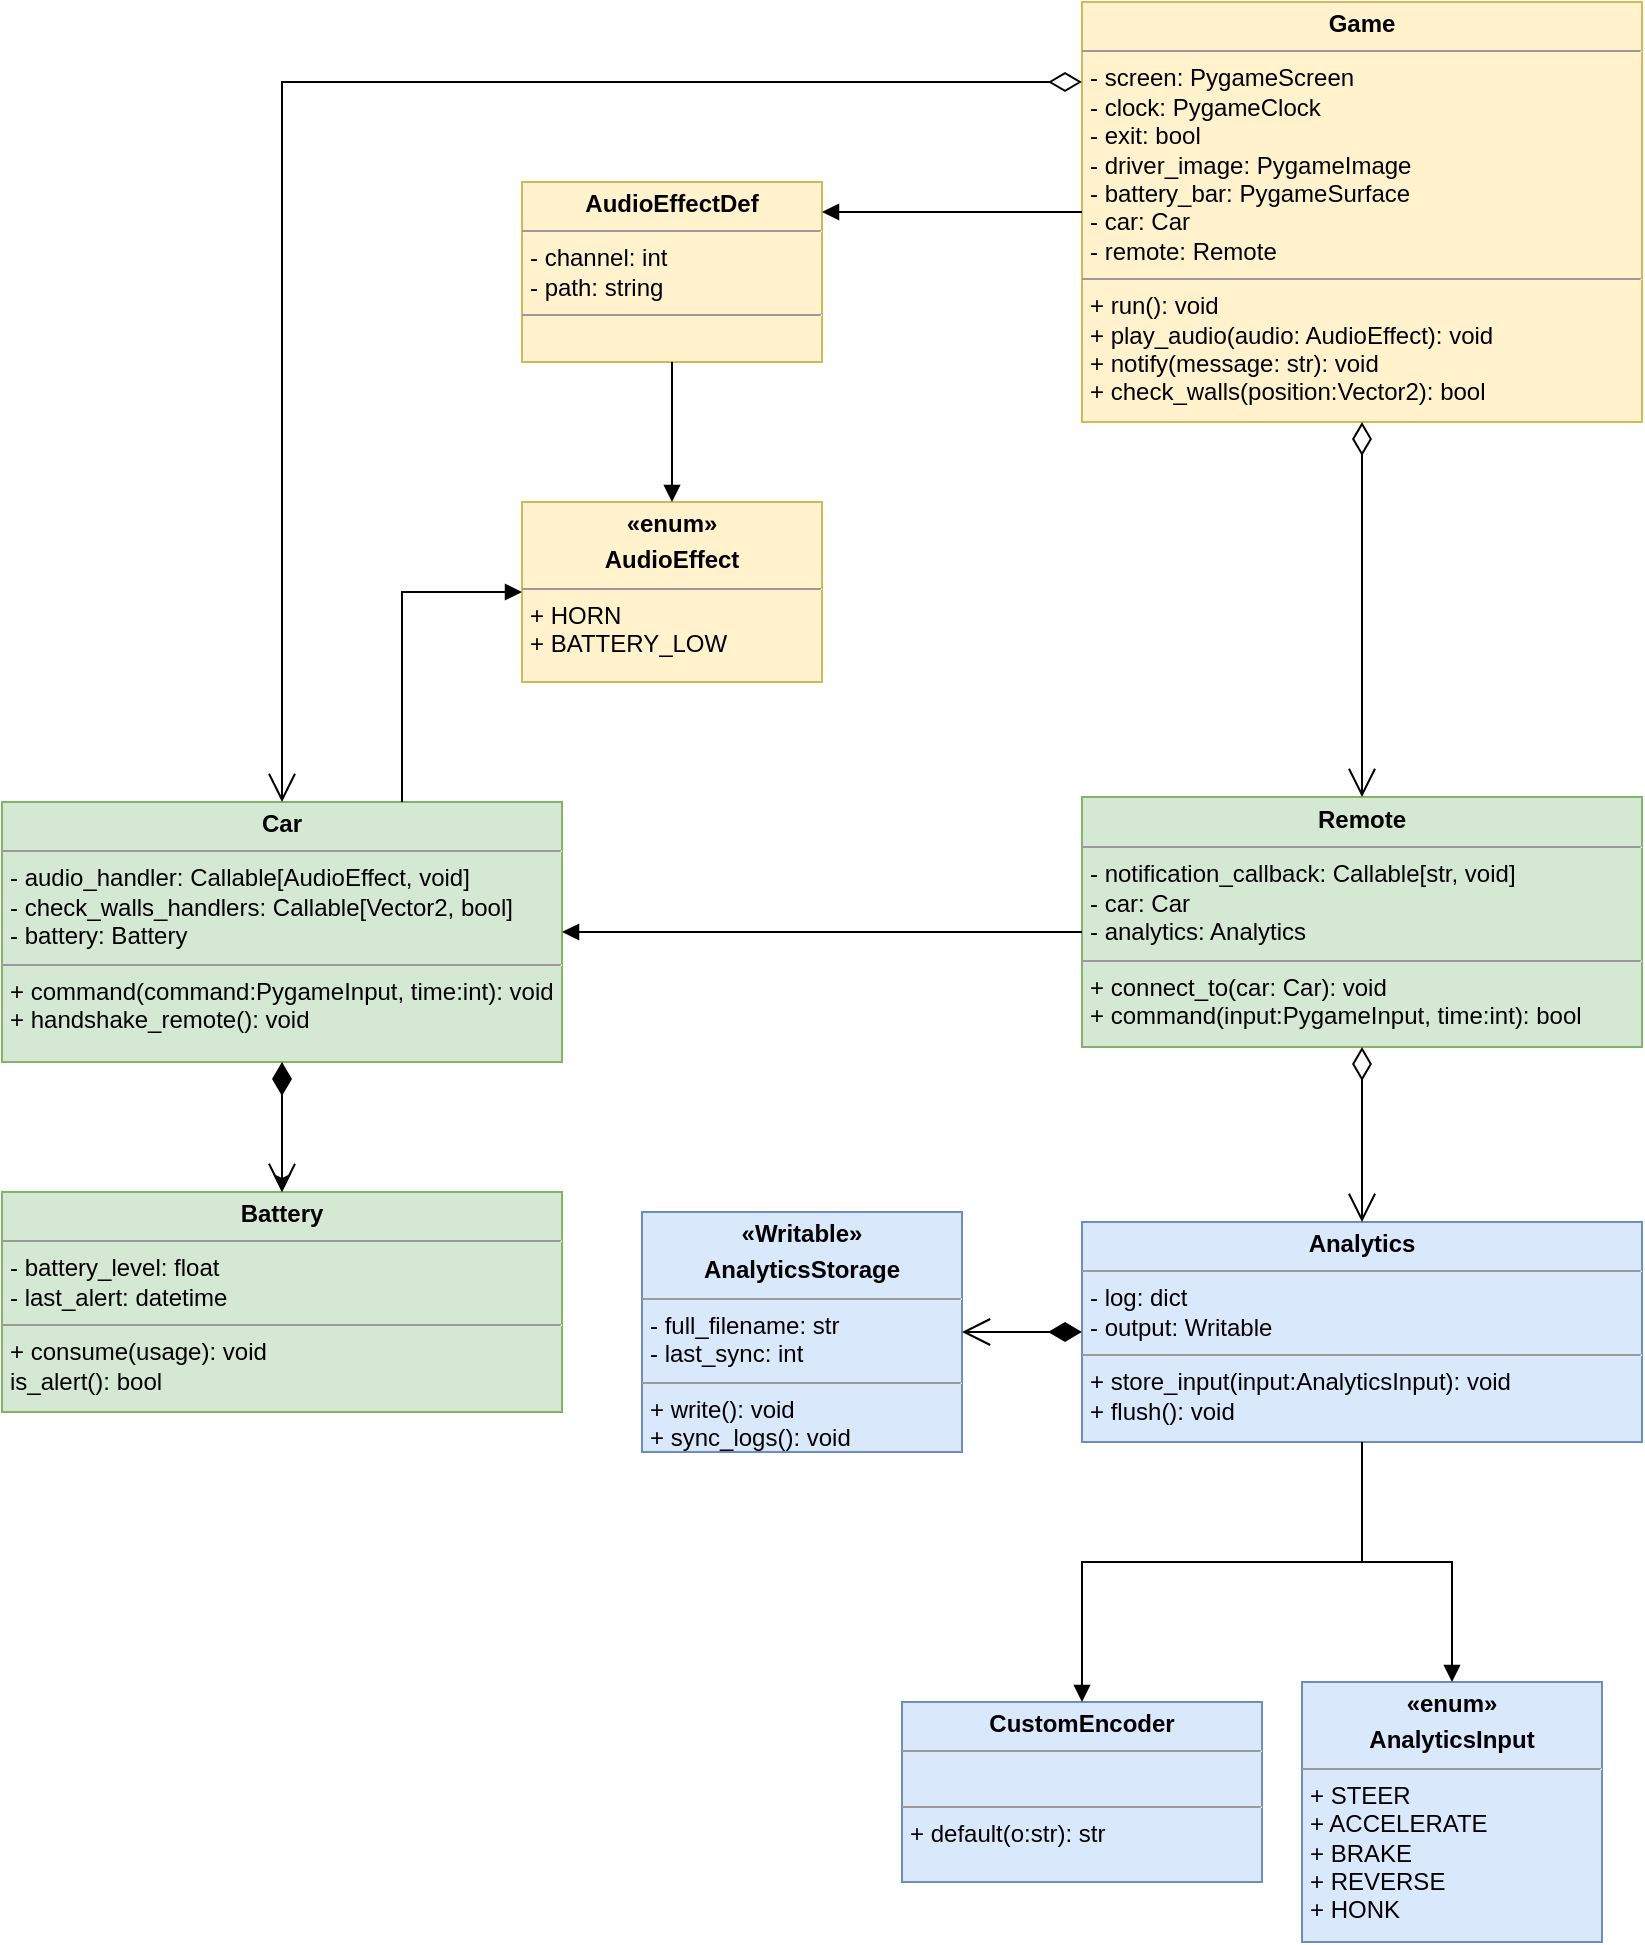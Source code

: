 <mxfile version="20.8.5" type="device" pages="2"><diagram id="pm26n6hmSZaxsRJUxdhw" name="Page-1"><mxGraphModel dx="1124" dy="1086" grid="1" gridSize="10" guides="1" tooltips="1" connect="1" arrows="1" fold="1" page="1" pageScale="1" pageWidth="827" pageHeight="1169" math="0" shadow="0"><root><mxCell id="0"/><mxCell id="1" parent="0"/><mxCell id="fivY-kb8Mw3nHcaW46B4-6" value="&lt;p style=&quot;margin:0px;margin-top:4px;text-align:center;&quot;&gt;&lt;b&gt;«enum»&lt;/b&gt;&lt;/p&gt;&lt;p style=&quot;margin:0px;margin-top:4px;text-align:center;&quot;&gt;&lt;b&gt;AnalyticsInput&lt;/b&gt;&lt;/p&gt;&lt;hr size=&quot;1&quot;&gt;&lt;p style=&quot;margin:0px;margin-left:4px;&quot;&gt;+ STEER&lt;/p&gt;&lt;p style=&quot;margin:0px;margin-left:4px;&quot;&gt;+ ACCELERATE&lt;/p&gt;&lt;p style=&quot;margin:0px;margin-left:4px;&quot;&gt;+ BRAKE&lt;/p&gt;&lt;p style=&quot;margin:0px;margin-left:4px;&quot;&gt;+ REVERSE&lt;/p&gt;&lt;p style=&quot;margin:0px;margin-left:4px;&quot;&gt;+ HONK&lt;/p&gt;" style="verticalAlign=top;align=left;overflow=fill;fontSize=12;fontFamily=Helvetica;html=1;fillColor=#dae8fc;strokeColor=#6c8ebf;" vertex="1" parent="1"><mxGeometry x="650" y="840" width="150" height="130" as="geometry"/></mxCell><mxCell id="fivY-kb8Mw3nHcaW46B4-7" value="&lt;p style=&quot;margin:0px;margin-top:4px;text-align:center;&quot;&gt;&lt;b&gt;«Writable»&lt;/b&gt;&lt;/p&gt;&lt;p style=&quot;margin:0px;margin-top:4px;text-align:center;&quot;&gt;&lt;b&gt;AnalyticsStorage&lt;/b&gt;&lt;/p&gt;&lt;hr size=&quot;1&quot;&gt;&lt;p style=&quot;margin:0px;margin-left:4px;&quot;&gt;- full_filename: str&lt;/p&gt;&lt;p style=&quot;margin:0px;margin-left:4px;&quot;&gt;- last_sync: int&lt;/p&gt;&lt;hr size=&quot;1&quot;&gt;&lt;p style=&quot;margin:0px;margin-left:4px;&quot;&gt;+ write(): void&lt;/p&gt;&lt;p style=&quot;margin:0px;margin-left:4px;&quot;&gt;+ sync_logs(): void&lt;/p&gt;" style="verticalAlign=top;align=left;overflow=fill;fontSize=12;fontFamily=Helvetica;html=1;fillColor=#dae8fc;strokeColor=#6c8ebf;" vertex="1" parent="1"><mxGeometry x="320" y="605" width="160" height="120" as="geometry"/></mxCell><mxCell id="fivY-kb8Mw3nHcaW46B4-8" value="&lt;p style=&quot;margin:0px;margin-top:4px;text-align:center;&quot;&gt;&lt;b&gt;CustomEncoder&lt;/b&gt;&lt;/p&gt;&lt;hr size=&quot;1&quot;&gt;&lt;p style=&quot;margin:0px;margin-left:4px;&quot;&gt;&lt;br&gt;&lt;/p&gt;&lt;hr size=&quot;1&quot;&gt;&lt;p style=&quot;margin:0px;margin-left:4px;&quot;&gt;+ default(o:str): str&lt;/p&gt;" style="verticalAlign=top;align=left;overflow=fill;fontSize=12;fontFamily=Helvetica;html=1;fillColor=#dae8fc;strokeColor=#6c8ebf;" vertex="1" parent="1"><mxGeometry x="450" y="850" width="180" height="90" as="geometry"/></mxCell><mxCell id="fivY-kb8Mw3nHcaW46B4-9" value="&lt;p style=&quot;margin:0px;margin-top:4px;text-align:center;&quot;&gt;&lt;b&gt;Analytics&lt;/b&gt;&lt;/p&gt;&lt;hr size=&quot;1&quot;&gt;&lt;p style=&quot;margin:0px;margin-left:4px;&quot;&gt;- log: dict&lt;/p&gt;&lt;p style=&quot;margin:0px;margin-left:4px;&quot;&gt;- output: Writable&lt;/p&gt;&lt;hr size=&quot;1&quot;&gt;&lt;p style=&quot;margin:0px;margin-left:4px;&quot;&gt;+ store_input(input:AnalyticsInput): void&lt;/p&gt;&lt;p style=&quot;margin:0px;margin-left:4px;&quot;&gt;+ flush(): void&lt;/p&gt;" style="verticalAlign=top;align=left;overflow=fill;fontSize=12;fontFamily=Helvetica;html=1;fillColor=#dae8fc;strokeColor=#6c8ebf;" vertex="1" parent="1"><mxGeometry x="540" y="610" width="280" height="110" as="geometry"/></mxCell><mxCell id="fivY-kb8Mw3nHcaW46B4-10" value="&lt;p style=&quot;margin:0px;margin-top:4px;text-align:center;&quot;&gt;&lt;b&gt;AudioEffectDef&lt;/b&gt;&lt;/p&gt;&lt;hr size=&quot;1&quot;&gt;&lt;p style=&quot;margin:0px;margin-left:4px;&quot;&gt;- channel: int&lt;/p&gt;&lt;p style=&quot;margin:0px;margin-left:4px;&quot;&gt;- path: string&lt;/p&gt;&lt;hr size=&quot;1&quot;&gt;&lt;p style=&quot;margin:0px;margin-left:4px;&quot;&gt;&lt;br&gt;&lt;/p&gt;" style="verticalAlign=top;align=left;overflow=fill;fontSize=12;fontFamily=Helvetica;html=1;fillColor=#fff2cc;strokeColor=#d6b656;" vertex="1" parent="1"><mxGeometry x="260" y="90" width="150" height="90" as="geometry"/></mxCell><mxCell id="fivY-kb8Mw3nHcaW46B4-11" value="&lt;p style=&quot;margin:0px;margin-top:4px;text-align:center;&quot;&gt;&lt;b&gt;«enum»&lt;/b&gt;&lt;/p&gt;&lt;p style=&quot;margin:0px;margin-top:4px;text-align:center;&quot;&gt;&lt;b&gt;AudioEffect&lt;/b&gt;&lt;/p&gt;&lt;hr size=&quot;1&quot;&gt;&lt;p style=&quot;margin:0px;margin-left:4px;&quot;&gt;+ HORN&lt;/p&gt;&lt;p style=&quot;margin:0px;margin-left:4px;&quot;&gt;+ BATTERY_LOW&lt;/p&gt;" style="verticalAlign=top;align=left;overflow=fill;fontSize=12;fontFamily=Helvetica;html=1;fillColor=#fff2cc;strokeColor=#d6b656;" vertex="1" parent="1"><mxGeometry x="260" y="250" width="150" height="90" as="geometry"/></mxCell><mxCell id="fivY-kb8Mw3nHcaW46B4-12" value="&lt;p style=&quot;margin:0px;margin-top:4px;text-align:center;&quot;&gt;&lt;b&gt;Battery&lt;/b&gt;&lt;/p&gt;&lt;hr size=&quot;1&quot;&gt;&lt;p style=&quot;margin:0px;margin-left:4px;&quot;&gt;- battery_level: float&lt;/p&gt;&lt;p style=&quot;margin:0px;margin-left:4px;&quot;&gt;- last_alert: datetime&lt;/p&gt;&lt;hr size=&quot;1&quot;&gt;&lt;p style=&quot;margin:0px;margin-left:4px;&quot;&gt;+ consume(usage): void&lt;/p&gt;&lt;p style=&quot;margin:0px;margin-left:4px;&quot;&gt;is_alert(): bool&lt;/p&gt;" style="verticalAlign=top;align=left;overflow=fill;fontSize=12;fontFamily=Helvetica;html=1;fillColor=#d5e8d4;strokeColor=#82b366;" vertex="1" parent="1"><mxGeometry y="595" width="280" height="110" as="geometry"/></mxCell><mxCell id="fivY-kb8Mw3nHcaW46B4-26" value="" style="edgeStyle=orthogonalEdgeStyle;rounded=0;orthogonalLoop=1;jettySize=auto;html=1;" edge="1" parent="1" source="fivY-kb8Mw3nHcaW46B4-13" target="fivY-kb8Mw3nHcaW46B4-12"><mxGeometry relative="1" as="geometry"/></mxCell><mxCell id="fivY-kb8Mw3nHcaW46B4-13" value="&lt;p style=&quot;margin:0px;margin-top:4px;text-align:center;&quot;&gt;&lt;b&gt;Car&lt;/b&gt;&lt;/p&gt;&lt;hr size=&quot;1&quot;&gt;&lt;p style=&quot;margin:0px;margin-left:4px;&quot;&gt;- audio_handler: Callable[AudioEffect, void]&lt;/p&gt;&lt;p style=&quot;margin:0px;margin-left:4px;&quot;&gt;- check_walls_handlers: Callable[Vector2, bool]&lt;/p&gt;&lt;p style=&quot;margin:0px;margin-left:4px;&quot;&gt;- battery: Battery&lt;/p&gt;&lt;hr size=&quot;1&quot;&gt;&lt;p style=&quot;margin:0px;margin-left:4px;&quot;&gt;+ command(command:PygameInput, time:int): void&lt;/p&gt;&lt;p style=&quot;margin:0px;margin-left:4px;&quot;&gt;+ handshake_remote(): void&lt;/p&gt;" style="verticalAlign=top;align=left;overflow=fill;fontSize=12;fontFamily=Helvetica;html=1;fillColor=#d5e8d4;strokeColor=#82b366;" vertex="1" parent="1"><mxGeometry y="400" width="280" height="130" as="geometry"/></mxCell><mxCell id="fivY-kb8Mw3nHcaW46B4-14" value="&lt;p style=&quot;margin:0px;margin-top:4px;text-align:center;&quot;&gt;&lt;b&gt;Game&lt;/b&gt;&lt;/p&gt;&lt;hr size=&quot;1&quot;&gt;&lt;p style=&quot;margin:0px;margin-left:4px;&quot;&gt;- screen: PygameScreen&lt;/p&gt;&lt;p style=&quot;margin:0px;margin-left:4px;&quot;&gt;- clock: PygameClock&lt;/p&gt;&lt;p style=&quot;margin:0px;margin-left:4px;&quot;&gt;- exit: bool&lt;/p&gt;&lt;p style=&quot;margin:0px;margin-left:4px;&quot;&gt;- driver_image: PygameImage&lt;/p&gt;&lt;p style=&quot;margin:0px;margin-left:4px;&quot;&gt;- battery_bar: PygameSurface&lt;/p&gt;&lt;p style=&quot;margin:0px;margin-left:4px;&quot;&gt;- car: Car&lt;/p&gt;&lt;p style=&quot;margin:0px;margin-left:4px;&quot;&gt;- remote: Remote&lt;/p&gt;&lt;hr size=&quot;1&quot;&gt;&lt;p style=&quot;margin:0px;margin-left:4px;&quot;&gt;+ run(): void&lt;/p&gt;&lt;p style=&quot;margin:0px;margin-left:4px;&quot;&gt;+ play_audio(audio: AudioEffect): void&lt;/p&gt;&lt;p style=&quot;margin:0px;margin-left:4px;&quot;&gt;+ notify(message: str): void&lt;/p&gt;&lt;p style=&quot;margin:0px;margin-left:4px;&quot;&gt;+ check_walls(position:Vector2): bool&lt;/p&gt;" style="verticalAlign=top;align=left;overflow=fill;fontSize=12;fontFamily=Helvetica;html=1;fillColor=#fff2cc;strokeColor=#d6b656;" vertex="1" parent="1"><mxGeometry x="540" width="280" height="210" as="geometry"/></mxCell><mxCell id="fivY-kb8Mw3nHcaW46B4-15" value="&lt;p style=&quot;margin:0px;margin-top:4px;text-align:center;&quot;&gt;&lt;b&gt;Remote&lt;/b&gt;&lt;/p&gt;&lt;hr size=&quot;1&quot;&gt;&lt;p style=&quot;margin:0px;margin-left:4px;&quot;&gt;- notification_callback: Callable[str, void]&lt;/p&gt;&lt;p style=&quot;margin:0px;margin-left:4px;&quot;&gt;- car: Car&lt;/p&gt;&lt;p style=&quot;margin:0px;margin-left:4px;&quot;&gt;- analytics: Analytics&lt;/p&gt;&lt;hr size=&quot;1&quot;&gt;&lt;p style=&quot;margin:0px;margin-left:4px;&quot;&gt;+ connect_to(car: Car): void&lt;/p&gt;&lt;p style=&quot;margin:0px;margin-left:4px;&quot;&gt;+ command(input:PygameInput, time:int): bool&lt;/p&gt;" style="verticalAlign=top;align=left;overflow=fill;fontSize=12;fontFamily=Helvetica;html=1;fillColor=#d5e8d4;strokeColor=#82b366;" vertex="1" parent="1"><mxGeometry x="540" y="397.5" width="280" height="125" as="geometry"/></mxCell><mxCell id="fivY-kb8Mw3nHcaW46B4-16" value="" style="endArrow=open;html=1;endSize=12;startArrow=diamondThin;startSize=14;startFill=1;edgeStyle=orthogonalEdgeStyle;align=left;verticalAlign=bottom;rounded=0;" edge="1" parent="1" source="fivY-kb8Mw3nHcaW46B4-13" target="fivY-kb8Mw3nHcaW46B4-12"><mxGeometry x="-1" y="3" relative="1" as="geometry"><mxPoint x="390" y="260" as="sourcePoint"/><mxPoint x="490" y="290" as="targetPoint"/></mxGeometry></mxCell><mxCell id="fivY-kb8Mw3nHcaW46B4-17" value="" style="endArrow=open;html=1;endSize=12;startArrow=diamondThin;startSize=14;startFill=0;edgeStyle=orthogonalEdgeStyle;align=left;verticalAlign=bottom;rounded=0;" edge="1" parent="1" source="fivY-kb8Mw3nHcaW46B4-14" target="fivY-kb8Mw3nHcaW46B4-13"><mxGeometry x="-1" y="3" relative="1" as="geometry"><mxPoint x="360" y="190" as="sourcePoint"/><mxPoint x="520" y="190" as="targetPoint"/><Array as="points"><mxPoint x="140" y="40"/></Array></mxGeometry></mxCell><mxCell id="fivY-kb8Mw3nHcaW46B4-18" value="" style="endArrow=open;html=1;endSize=12;startArrow=diamondThin;startSize=14;startFill=0;edgeStyle=orthogonalEdgeStyle;align=left;verticalAlign=bottom;rounded=0;" edge="1" parent="1" source="fivY-kb8Mw3nHcaW46B4-14" target="fivY-kb8Mw3nHcaW46B4-15"><mxGeometry x="-1" y="3" relative="1" as="geometry"><mxPoint x="630" y="244.941" as="sourcePoint"/><mxPoint x="435.059" y="390.0" as="targetPoint"/></mxGeometry></mxCell><mxCell id="fivY-kb8Mw3nHcaW46B4-22" value="" style="endArrow=block;endFill=1;html=1;edgeStyle=orthogonalEdgeStyle;align=left;verticalAlign=top;rounded=0;" edge="1" parent="1" source="fivY-kb8Mw3nHcaW46B4-15" target="fivY-kb8Mw3nHcaW46B4-13"><mxGeometry x="-1" relative="1" as="geometry"><mxPoint x="90" y="410" as="sourcePoint"/><mxPoint x="250" y="410" as="targetPoint"/><Array as="points"><mxPoint x="470" y="465"/><mxPoint x="470" y="465"/></Array></mxGeometry></mxCell><mxCell id="fivY-kb8Mw3nHcaW46B4-25" value="" style="endArrow=open;html=1;endSize=12;startArrow=diamondThin;startSize=14;startFill=0;edgeStyle=orthogonalEdgeStyle;align=left;verticalAlign=bottom;rounded=0;" edge="1" parent="1" source="fivY-kb8Mw3nHcaW46B4-15" target="fivY-kb8Mw3nHcaW46B4-9"><mxGeometry x="-1" y="3" relative="1" as="geometry"><mxPoint x="710" y="114.941" as="sourcePoint"/><mxPoint x="435.059" y="390.0" as="targetPoint"/></mxGeometry></mxCell><mxCell id="fivY-kb8Mw3nHcaW46B4-27" value="" style="endArrow=open;html=1;endSize=12;startArrow=diamondThin;startSize=14;startFill=1;edgeStyle=orthogonalEdgeStyle;align=left;verticalAlign=bottom;rounded=0;" edge="1" parent="1" source="fivY-kb8Mw3nHcaW46B4-9" target="fivY-kb8Mw3nHcaW46B4-7"><mxGeometry x="-1" y="3" relative="1" as="geometry"><mxPoint x="435" y="510" as="sourcePoint"/><mxPoint x="435" y="590" as="targetPoint"/></mxGeometry></mxCell><mxCell id="fivY-kb8Mw3nHcaW46B4-29" value="" style="endArrow=block;endFill=1;html=1;edgeStyle=orthogonalEdgeStyle;align=left;verticalAlign=top;rounded=0;" edge="1" parent="1" source="fivY-kb8Mw3nHcaW46B4-9" target="fivY-kb8Mw3nHcaW46B4-8"><mxGeometry x="-1" relative="1" as="geometry"><mxPoint x="690" y="434.941" as="sourcePoint"/><mxPoint x="570" y="450.0" as="targetPoint"/><Array as="points"><mxPoint x="680" y="780"/><mxPoint x="540" y="780"/></Array></mxGeometry></mxCell><mxCell id="fivY-kb8Mw3nHcaW46B4-30" value="" style="endArrow=block;endFill=1;html=1;edgeStyle=orthogonalEdgeStyle;align=left;verticalAlign=top;rounded=0;" edge="1" parent="1" source="fivY-kb8Mw3nHcaW46B4-9" target="fivY-kb8Mw3nHcaW46B4-6"><mxGeometry x="-1" relative="1" as="geometry"><mxPoint x="830" y="710" as="sourcePoint"/><mxPoint x="830" y="840" as="targetPoint"/></mxGeometry></mxCell><mxCell id="fivY-kb8Mw3nHcaW46B4-31" value="" style="endArrow=block;endFill=1;html=1;edgeStyle=orthogonalEdgeStyle;align=left;verticalAlign=top;rounded=0;" edge="1" parent="1" source="fivY-kb8Mw3nHcaW46B4-14" target="fivY-kb8Mw3nHcaW46B4-10"><mxGeometry x="-1" relative="1" as="geometry"><mxPoint x="690" y="435.0" as="sourcePoint"/><mxPoint x="300" y="435.0" as="targetPoint"/><Array as="points"><mxPoint x="630" y="125"/><mxPoint x="630" y="125"/></Array></mxGeometry></mxCell><mxCell id="fivY-kb8Mw3nHcaW46B4-32" value="" style="endArrow=block;endFill=1;html=1;edgeStyle=orthogonalEdgeStyle;align=left;verticalAlign=top;rounded=0;" edge="1" parent="1" source="fivY-kb8Mw3nHcaW46B4-13" target="fivY-kb8Mw3nHcaW46B4-11"><mxGeometry x="-1" relative="1" as="geometry"><mxPoint x="690" y="435.0" as="sourcePoint"/><mxPoint x="290" y="435.0" as="targetPoint"/><Array as="points"><mxPoint x="200" y="295"/></Array></mxGeometry></mxCell><mxCell id="fivY-kb8Mw3nHcaW46B4-33" value="" style="endArrow=block;endFill=1;html=1;edgeStyle=orthogonalEdgeStyle;align=left;verticalAlign=top;rounded=0;" edge="1" parent="1" source="fivY-kb8Mw3nHcaW46B4-10" target="fivY-kb8Mw3nHcaW46B4-11"><mxGeometry x="-1" relative="1" as="geometry"><mxPoint x="150" y="375.0" as="sourcePoint"/><mxPoint x="350" y="350.0" as="targetPoint"/></mxGeometry></mxCell></root></mxGraphModel></diagram><diagram id="RvN00xhQRP6u2rxJB_aP" name="Page-2"><mxGraphModel dx="787" dy="760" grid="1" gridSize="10" guides="1" tooltips="1" connect="1" arrows="1" fold="1" page="1" pageScale="1" pageWidth="827" pageHeight="1169" math="0" shadow="0"><root><mxCell id="0"/><mxCell id="1" parent="0"/><mxCell id="cntvV_Pzzd0Fz0N4hRwK-1" value="" style="outlineConnect=0;dashed=0;verticalLabelPosition=bottom;verticalAlign=top;align=center;html=1;shape=mxgraph.aws3.car;fillColor=#5294CF;gradientColor=none;" vertex="1" parent="1"><mxGeometry x="560" y="200" width="40" height="40" as="geometry"/></mxCell><mxCell id="cntvV_Pzzd0Fz0N4hRwK-12" value="" style="edgeStyle=orthogonalEdgeStyle;rounded=0;orthogonalLoop=1;jettySize=auto;html=1;" edge="1" parent="1" source="cntvV_Pzzd0Fz0N4hRwK-2" target="cntvV_Pzzd0Fz0N4hRwK-3"><mxGeometry relative="1" as="geometry"/></mxCell><mxCell id="cntvV_Pzzd0Fz0N4hRwK-13" value="http POST" style="edgeLabel;html=1;align=center;verticalAlign=middle;resizable=0;points=[];" vertex="1" connectable="0" parent="cntvV_Pzzd0Fz0N4hRwK-12"><mxGeometry x="-0.046" y="-2" relative="1" as="geometry"><mxPoint as="offset"/></mxGeometry></mxCell><mxCell id="cntvV_Pzzd0Fz0N4hRwK-16" value="commands" style="edgeStyle=orthogonalEdgeStyle;rounded=0;orthogonalLoop=1;jettySize=auto;html=1;" edge="1" parent="1" source="cntvV_Pzzd0Fz0N4hRwK-2" target="cntvV_Pzzd0Fz0N4hRwK-1"><mxGeometry relative="1" as="geometry"/></mxCell><mxCell id="cntvV_Pzzd0Fz0N4hRwK-2" value="" style="shape=image;html=1;verticalAlign=top;verticalLabelPosition=bottom;labelBackgroundColor=#ffffff;imageAspect=0;aspect=fixed;image=https://cdn2.iconfinder.com/data/icons/bitsies/128/Joypad-128.png" vertex="1" parent="1"><mxGeometry x="354" y="190" width="60" height="60" as="geometry"/></mxCell><mxCell id="cntvV_Pzzd0Fz0N4hRwK-3" value="" style="aspect=fixed;perimeter=ellipsePerimeter;html=1;align=center;shadow=0;dashed=0;spacingTop=3;image;image=img/lib/active_directory/database_server.svg;" vertex="1" parent="1"><mxGeometry x="363.5" y="75" width="41" height="50" as="geometry"/></mxCell><mxCell id="cntvV_Pzzd0Fz0N4hRwK-6" value="" style="edgeStyle=orthogonalEdgeStyle;rounded=0;orthogonalLoop=1;jettySize=auto;html=1;" edge="1" parent="1" source="cntvV_Pzzd0Fz0N4hRwK-5" target="cntvV_Pzzd0Fz0N4hRwK-1"><mxGeometry relative="1" as="geometry"/></mxCell><mxCell id="cntvV_Pzzd0Fz0N4hRwK-7" value="monitor state" style="edgeLabel;html=1;align=center;verticalAlign=middle;resizable=0;points=[];" vertex="1" connectable="0" parent="cntvV_Pzzd0Fz0N4hRwK-6"><mxGeometry x="-0.075" y="-4" relative="1" as="geometry"><mxPoint x="4" as="offset"/></mxGeometry></mxCell><mxCell id="cntvV_Pzzd0Fz0N4hRwK-5" value="" style="verticalLabelPosition=bottom;html=1;verticalAlign=top;align=center;strokeColor=none;fillColor=#00BEF2;shape=mxgraph.azure.computer;pointerEvents=1;" vertex="1" parent="1"><mxGeometry x="560" y="80" width="40" height="40" as="geometry"/></mxCell><mxCell id="cntvV_Pzzd0Fz0N4hRwK-8" value="game simulation" style="text;strokeColor=none;fillColor=none;align=center;verticalAlign=middle;spacingLeft=4;spacingRight=4;overflow=hidden;points=[[0,0.5],[1,0.5]];portConstraint=eastwest;rotatable=0;whiteSpace=wrap;html=1;" vertex="1" parent="1"><mxGeometry x="530" y="50" width="100" height="30" as="geometry"/></mxCell><mxCell id="cntvV_Pzzd0Fz0N4hRwK-9" value="car" style="text;strokeColor=none;fillColor=none;align=center;verticalAlign=middle;spacingLeft=4;spacingRight=4;overflow=hidden;points=[[0,0.5],[1,0.5]];portConstraint=eastwest;rotatable=0;whiteSpace=wrap;html=1;" vertex="1" parent="1"><mxGeometry x="540" y="240" width="80" height="30" as="geometry"/></mxCell><mxCell id="cntvV_Pzzd0Fz0N4hRwK-10" value="remote" style="text;strokeColor=none;fillColor=none;align=center;verticalAlign=middle;spacingLeft=4;spacingRight=4;overflow=hidden;points=[[0,0.5],[1,0.5]];portConstraint=eastwest;rotatable=0;whiteSpace=wrap;html=1;" vertex="1" parent="1"><mxGeometry x="344" y="240" width="80" height="30" as="geometry"/></mxCell><mxCell id="cntvV_Pzzd0Fz0N4hRwK-11" value="analytics" style="text;strokeColor=none;fillColor=none;align=center;verticalAlign=middle;spacingLeft=4;spacingRight=4;overflow=hidden;points=[[0,0.5],[1,0.5]];portConstraint=eastwest;rotatable=0;whiteSpace=wrap;html=1;" vertex="1" parent="1"><mxGeometry x="340" y="50" width="80" height="30" as="geometry"/></mxCell><mxCell id="cntvV_Pzzd0Fz0N4hRwK-17" value="commands" style="edgeStyle=orthogonalEdgeStyle;rounded=0;orthogonalLoop=1;jettySize=auto;html=1;exitX=0.5;exitY=0.5;exitDx=0;exitDy=0;exitPerimeter=0;" edge="1" parent="1" source="cntvV_Pzzd0Fz0N4hRwK-14" target="cntvV_Pzzd0Fz0N4hRwK-2"><mxGeometry relative="1" as="geometry"/></mxCell><mxCell id="cntvV_Pzzd0Fz0N4hRwK-14" value="user" style="shape=umlActor;verticalLabelPosition=bottom;verticalAlign=top;html=1;outlineConnect=0;" vertex="1" parent="1"><mxGeometry x="220" y="190" width="30" height="60" as="geometry"/></mxCell></root></mxGraphModel></diagram></mxfile>